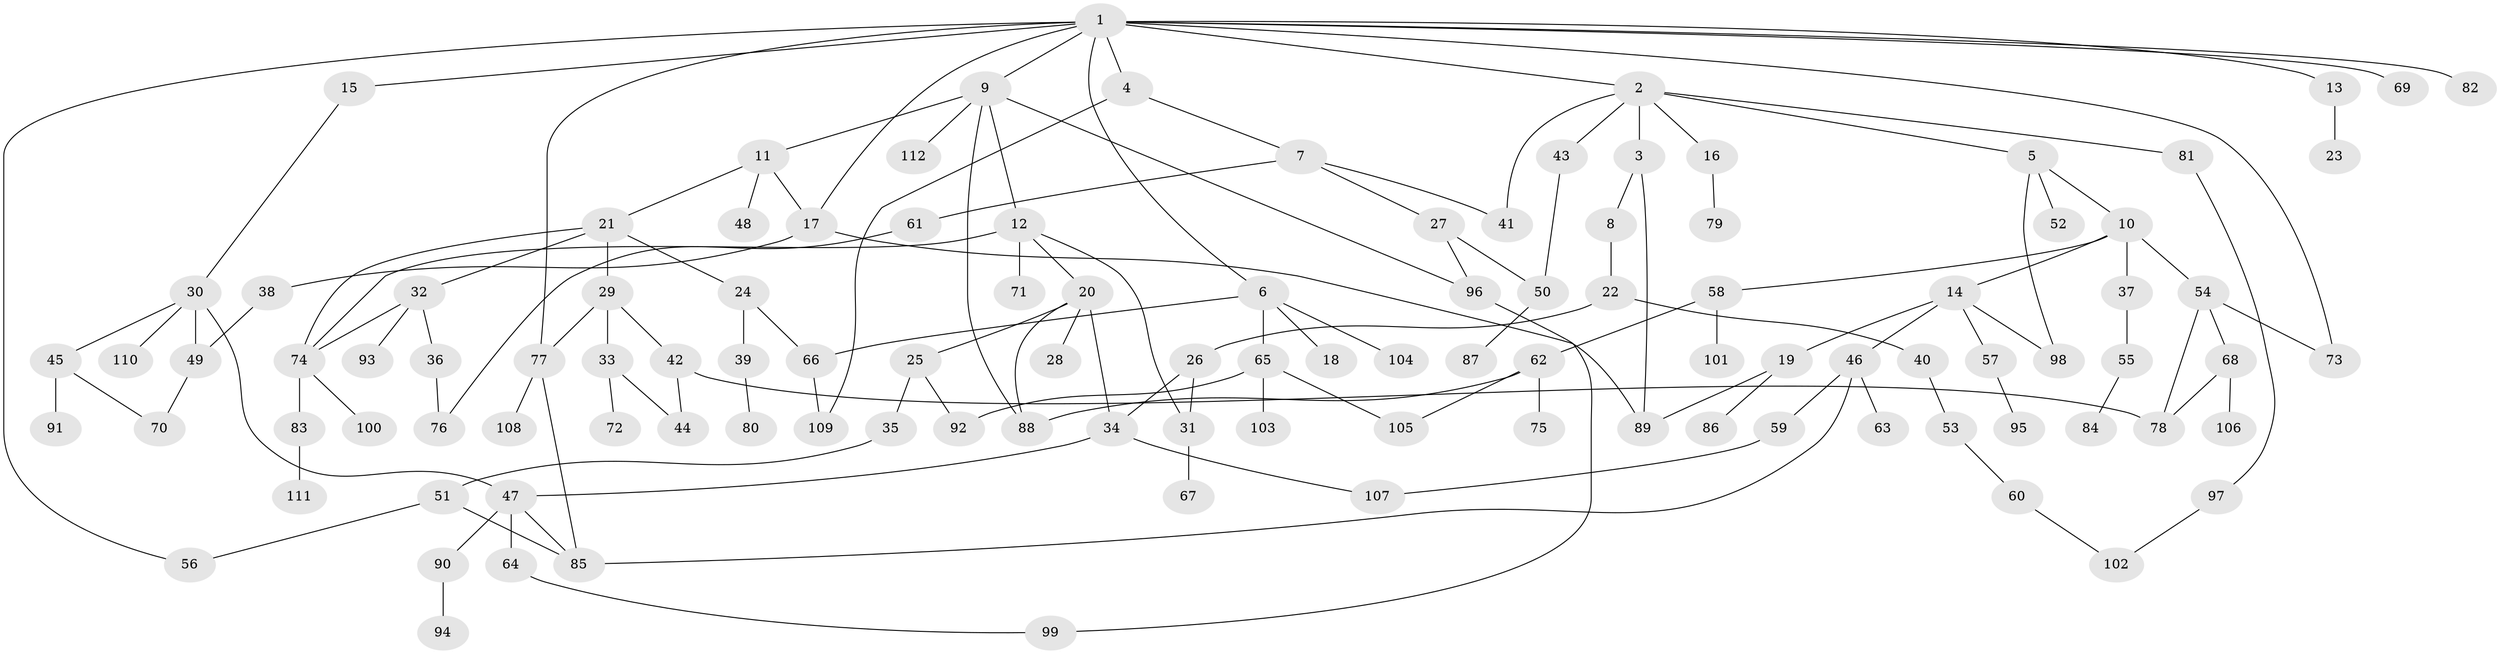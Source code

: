 // coarse degree distribution, {13: 0.014925373134328358, 2: 0.31343283582089554, 4: 0.11940298507462686, 1: 0.373134328358209, 5: 0.05970149253731343, 3: 0.04477611940298507, 6: 0.04477611940298507, 10: 0.014925373134328358, 7: 0.014925373134328358}
// Generated by graph-tools (version 1.1) at 2025/45/03/04/25 21:45:45]
// undirected, 112 vertices, 144 edges
graph export_dot {
graph [start="1"]
  node [color=gray90,style=filled];
  1;
  2;
  3;
  4;
  5;
  6;
  7;
  8;
  9;
  10;
  11;
  12;
  13;
  14;
  15;
  16;
  17;
  18;
  19;
  20;
  21;
  22;
  23;
  24;
  25;
  26;
  27;
  28;
  29;
  30;
  31;
  32;
  33;
  34;
  35;
  36;
  37;
  38;
  39;
  40;
  41;
  42;
  43;
  44;
  45;
  46;
  47;
  48;
  49;
  50;
  51;
  52;
  53;
  54;
  55;
  56;
  57;
  58;
  59;
  60;
  61;
  62;
  63;
  64;
  65;
  66;
  67;
  68;
  69;
  70;
  71;
  72;
  73;
  74;
  75;
  76;
  77;
  78;
  79;
  80;
  81;
  82;
  83;
  84;
  85;
  86;
  87;
  88;
  89;
  90;
  91;
  92;
  93;
  94;
  95;
  96;
  97;
  98;
  99;
  100;
  101;
  102;
  103;
  104;
  105;
  106;
  107;
  108;
  109;
  110;
  111;
  112;
  1 -- 2;
  1 -- 4;
  1 -- 6;
  1 -- 9;
  1 -- 13;
  1 -- 15;
  1 -- 17;
  1 -- 69;
  1 -- 82;
  1 -- 56;
  1 -- 77;
  1 -- 73;
  2 -- 3;
  2 -- 5;
  2 -- 16;
  2 -- 41;
  2 -- 43;
  2 -- 81;
  3 -- 8;
  3 -- 89;
  4 -- 7;
  4 -- 109;
  5 -- 10;
  5 -- 52;
  5 -- 98;
  6 -- 18;
  6 -- 65;
  6 -- 104;
  6 -- 66;
  7 -- 27;
  7 -- 61;
  7 -- 41;
  8 -- 22;
  9 -- 11;
  9 -- 12;
  9 -- 88;
  9 -- 96;
  9 -- 112;
  10 -- 14;
  10 -- 37;
  10 -- 54;
  10 -- 58;
  11 -- 21;
  11 -- 48;
  11 -- 17;
  12 -- 20;
  12 -- 31;
  12 -- 71;
  12 -- 74;
  13 -- 23;
  14 -- 19;
  14 -- 46;
  14 -- 57;
  14 -- 98;
  15 -- 30;
  16 -- 79;
  17 -- 38;
  17 -- 89;
  19 -- 86;
  19 -- 89;
  20 -- 25;
  20 -- 28;
  20 -- 34;
  20 -- 88;
  21 -- 24;
  21 -- 29;
  21 -- 32;
  21 -- 74;
  22 -- 26;
  22 -- 40;
  24 -- 39;
  24 -- 66;
  25 -- 35;
  25 -- 92;
  26 -- 31;
  26 -- 34;
  27 -- 50;
  27 -- 96;
  29 -- 33;
  29 -- 42;
  29 -- 77;
  30 -- 45;
  30 -- 49;
  30 -- 110;
  30 -- 47;
  31 -- 67;
  32 -- 36;
  32 -- 93;
  32 -- 74;
  33 -- 44;
  33 -- 72;
  34 -- 47;
  34 -- 107;
  35 -- 51;
  36 -- 76;
  37 -- 55;
  38 -- 49;
  39 -- 80;
  40 -- 53;
  42 -- 44;
  42 -- 78;
  43 -- 50;
  45 -- 70;
  45 -- 91;
  46 -- 59;
  46 -- 63;
  46 -- 85;
  47 -- 64;
  47 -- 90;
  47 -- 85;
  49 -- 70;
  50 -- 87;
  51 -- 56;
  51 -- 85;
  53 -- 60;
  54 -- 68;
  54 -- 73;
  54 -- 78;
  55 -- 84;
  57 -- 95;
  58 -- 62;
  58 -- 101;
  59 -- 107;
  60 -- 102;
  61 -- 76;
  62 -- 75;
  62 -- 105;
  62 -- 88;
  64 -- 99;
  65 -- 103;
  65 -- 105;
  65 -- 92;
  66 -- 109;
  68 -- 106;
  68 -- 78;
  74 -- 83;
  74 -- 100;
  77 -- 85;
  77 -- 108;
  81 -- 97;
  83 -- 111;
  90 -- 94;
  96 -- 99;
  97 -- 102;
}

